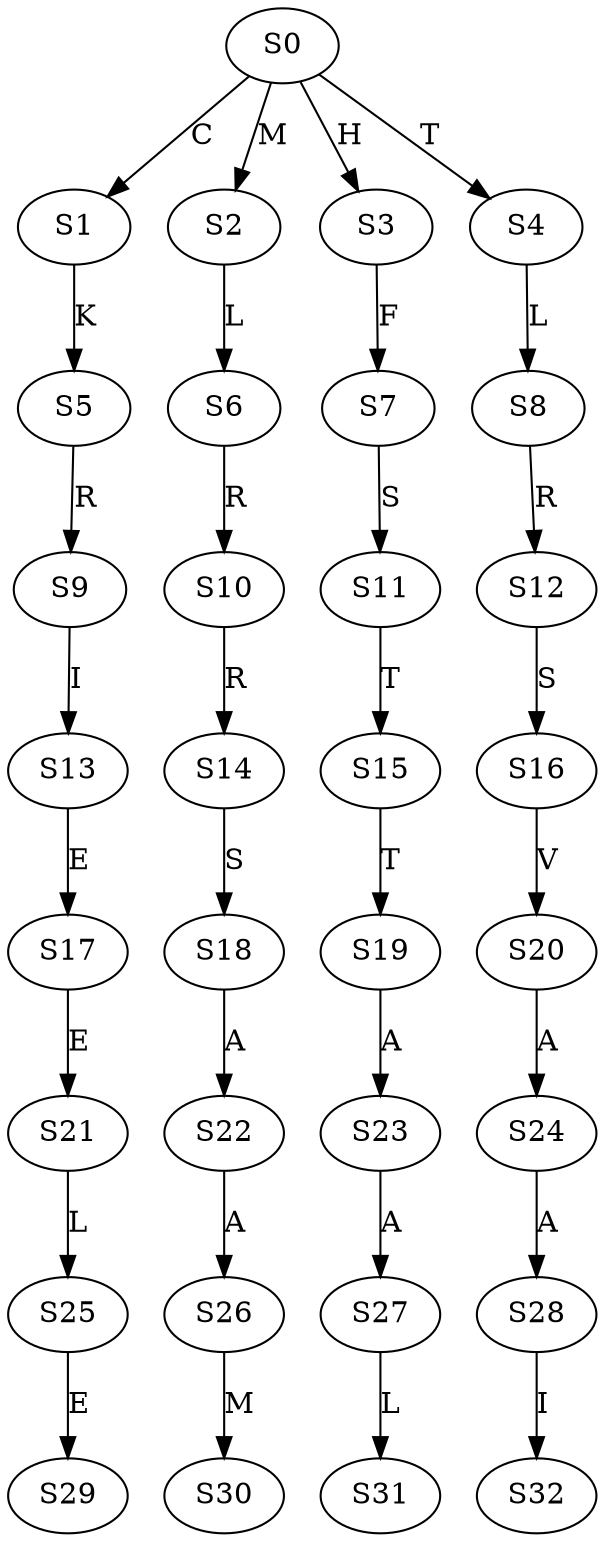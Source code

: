 strict digraph  {
	S0 -> S1 [ label = C ];
	S0 -> S2 [ label = M ];
	S0 -> S3 [ label = H ];
	S0 -> S4 [ label = T ];
	S1 -> S5 [ label = K ];
	S2 -> S6 [ label = L ];
	S3 -> S7 [ label = F ];
	S4 -> S8 [ label = L ];
	S5 -> S9 [ label = R ];
	S6 -> S10 [ label = R ];
	S7 -> S11 [ label = S ];
	S8 -> S12 [ label = R ];
	S9 -> S13 [ label = I ];
	S10 -> S14 [ label = R ];
	S11 -> S15 [ label = T ];
	S12 -> S16 [ label = S ];
	S13 -> S17 [ label = E ];
	S14 -> S18 [ label = S ];
	S15 -> S19 [ label = T ];
	S16 -> S20 [ label = V ];
	S17 -> S21 [ label = E ];
	S18 -> S22 [ label = A ];
	S19 -> S23 [ label = A ];
	S20 -> S24 [ label = A ];
	S21 -> S25 [ label = L ];
	S22 -> S26 [ label = A ];
	S23 -> S27 [ label = A ];
	S24 -> S28 [ label = A ];
	S25 -> S29 [ label = E ];
	S26 -> S30 [ label = M ];
	S27 -> S31 [ label = L ];
	S28 -> S32 [ label = I ];
}
